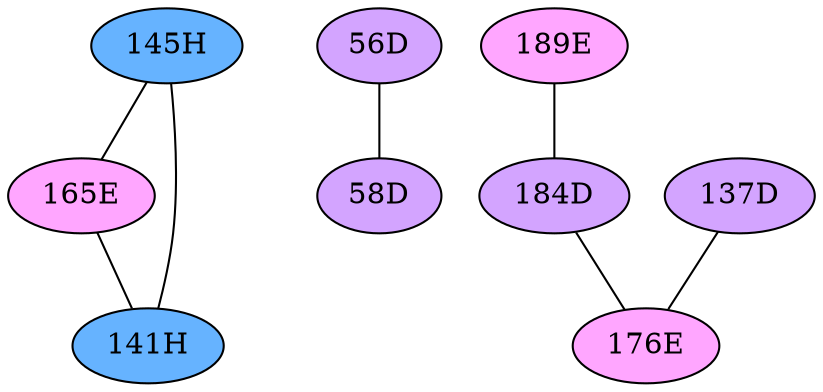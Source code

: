 // The Round Table
graph {
	"145H" [fillcolor="#66B3FF" style=radial]
	"165E" [fillcolor="#FFA6FF" style=radial]
	"145H" -- "165E" [penwidth=1]
	"145H" [fillcolor="#66B3FF" style=radial]
	"141H" [fillcolor="#66B3FF" style=radial]
	"145H" -- "141H" [penwidth=1]
	"165E" [fillcolor="#FFA6FF" style=radial]
	"141H" [fillcolor="#66B3FF" style=radial]
	"165E" -- "141H" [penwidth=1]
	"56D" [fillcolor="#D3A4FF" style=radial]
	"58D" [fillcolor="#D3A4FF" style=radial]
	"56D" -- "58D" [penwidth=1]
	"189E" [fillcolor="#FFA6FF" style=radial]
	"184D" [fillcolor="#D3A4FF" style=radial]
	"189E" -- "184D" [penwidth=1]
	"184D" [fillcolor="#D3A4FF" style=radial]
	"176E" [fillcolor="#FFA6FF" style=radial]
	"184D" -- "176E" [penwidth=1]
	"137D" [fillcolor="#D3A4FF" style=radial]
	"176E" [fillcolor="#FFA6FF" style=radial]
	"137D" -- "176E" [penwidth=1]
}
